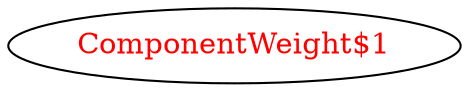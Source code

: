 digraph dependencyGraph {
 concentrate=true;
 ranksep="2.0";
 rankdir="LR"; 
 splines="ortho";
"ComponentWeight$1" [fontcolor="red"];
}